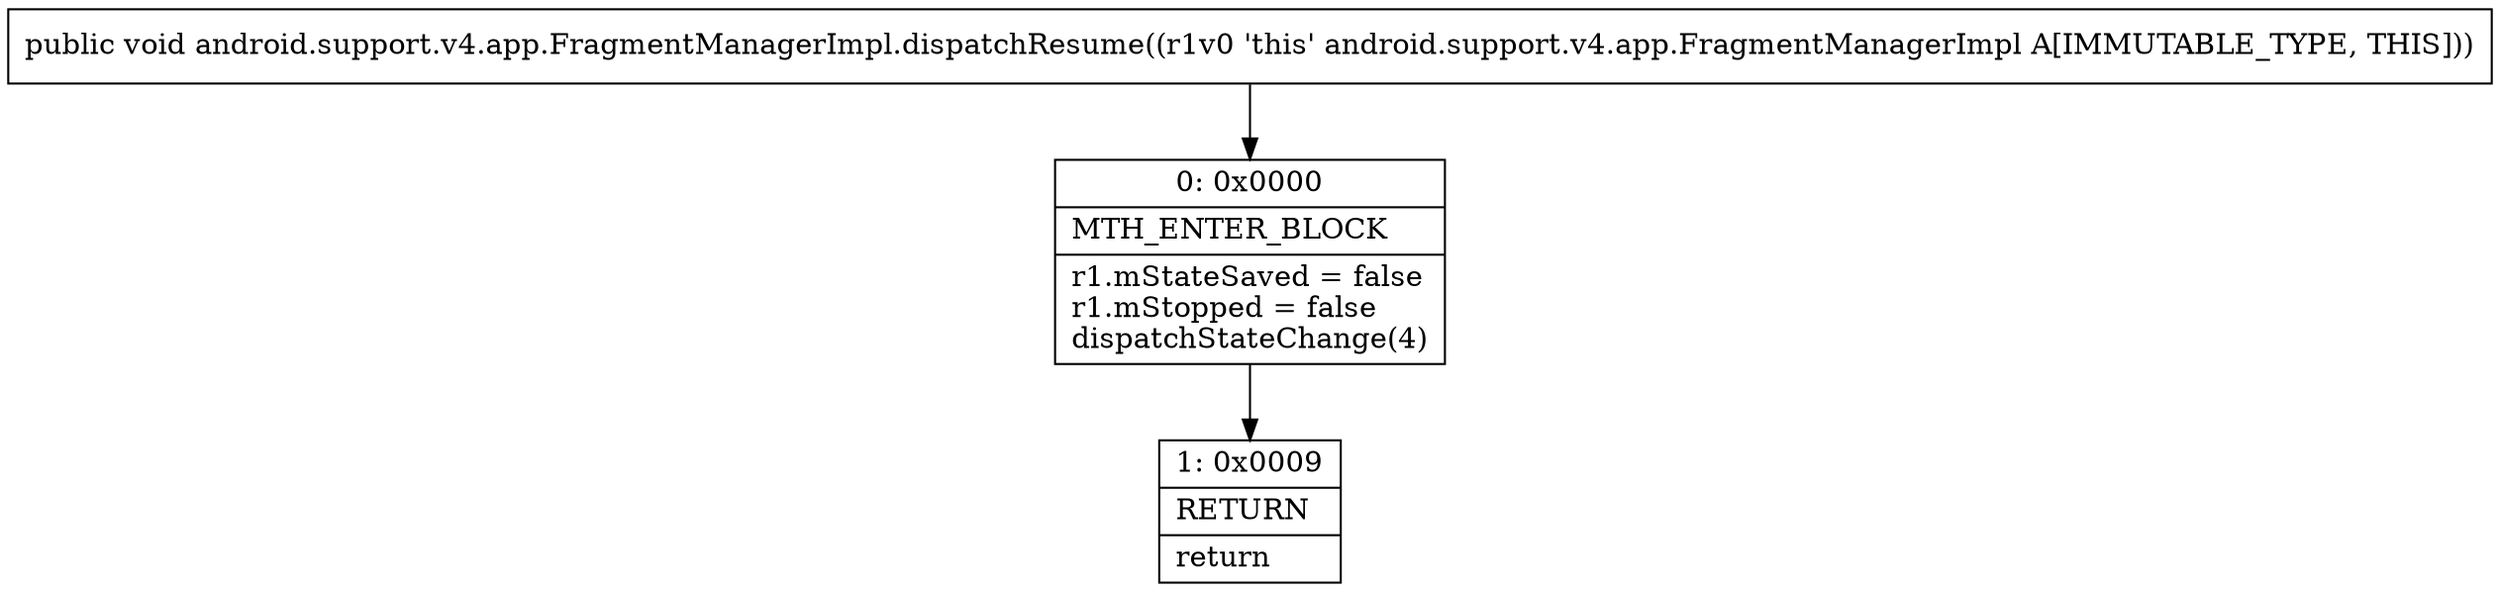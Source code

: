 digraph "CFG forandroid.support.v4.app.FragmentManagerImpl.dispatchResume()V" {
Node_0 [shape=record,label="{0\:\ 0x0000|MTH_ENTER_BLOCK\l|r1.mStateSaved = false\lr1.mStopped = false\ldispatchStateChange(4)\l}"];
Node_1 [shape=record,label="{1\:\ 0x0009|RETURN\l|return\l}"];
MethodNode[shape=record,label="{public void android.support.v4.app.FragmentManagerImpl.dispatchResume((r1v0 'this' android.support.v4.app.FragmentManagerImpl A[IMMUTABLE_TYPE, THIS])) }"];
MethodNode -> Node_0;
Node_0 -> Node_1;
}

